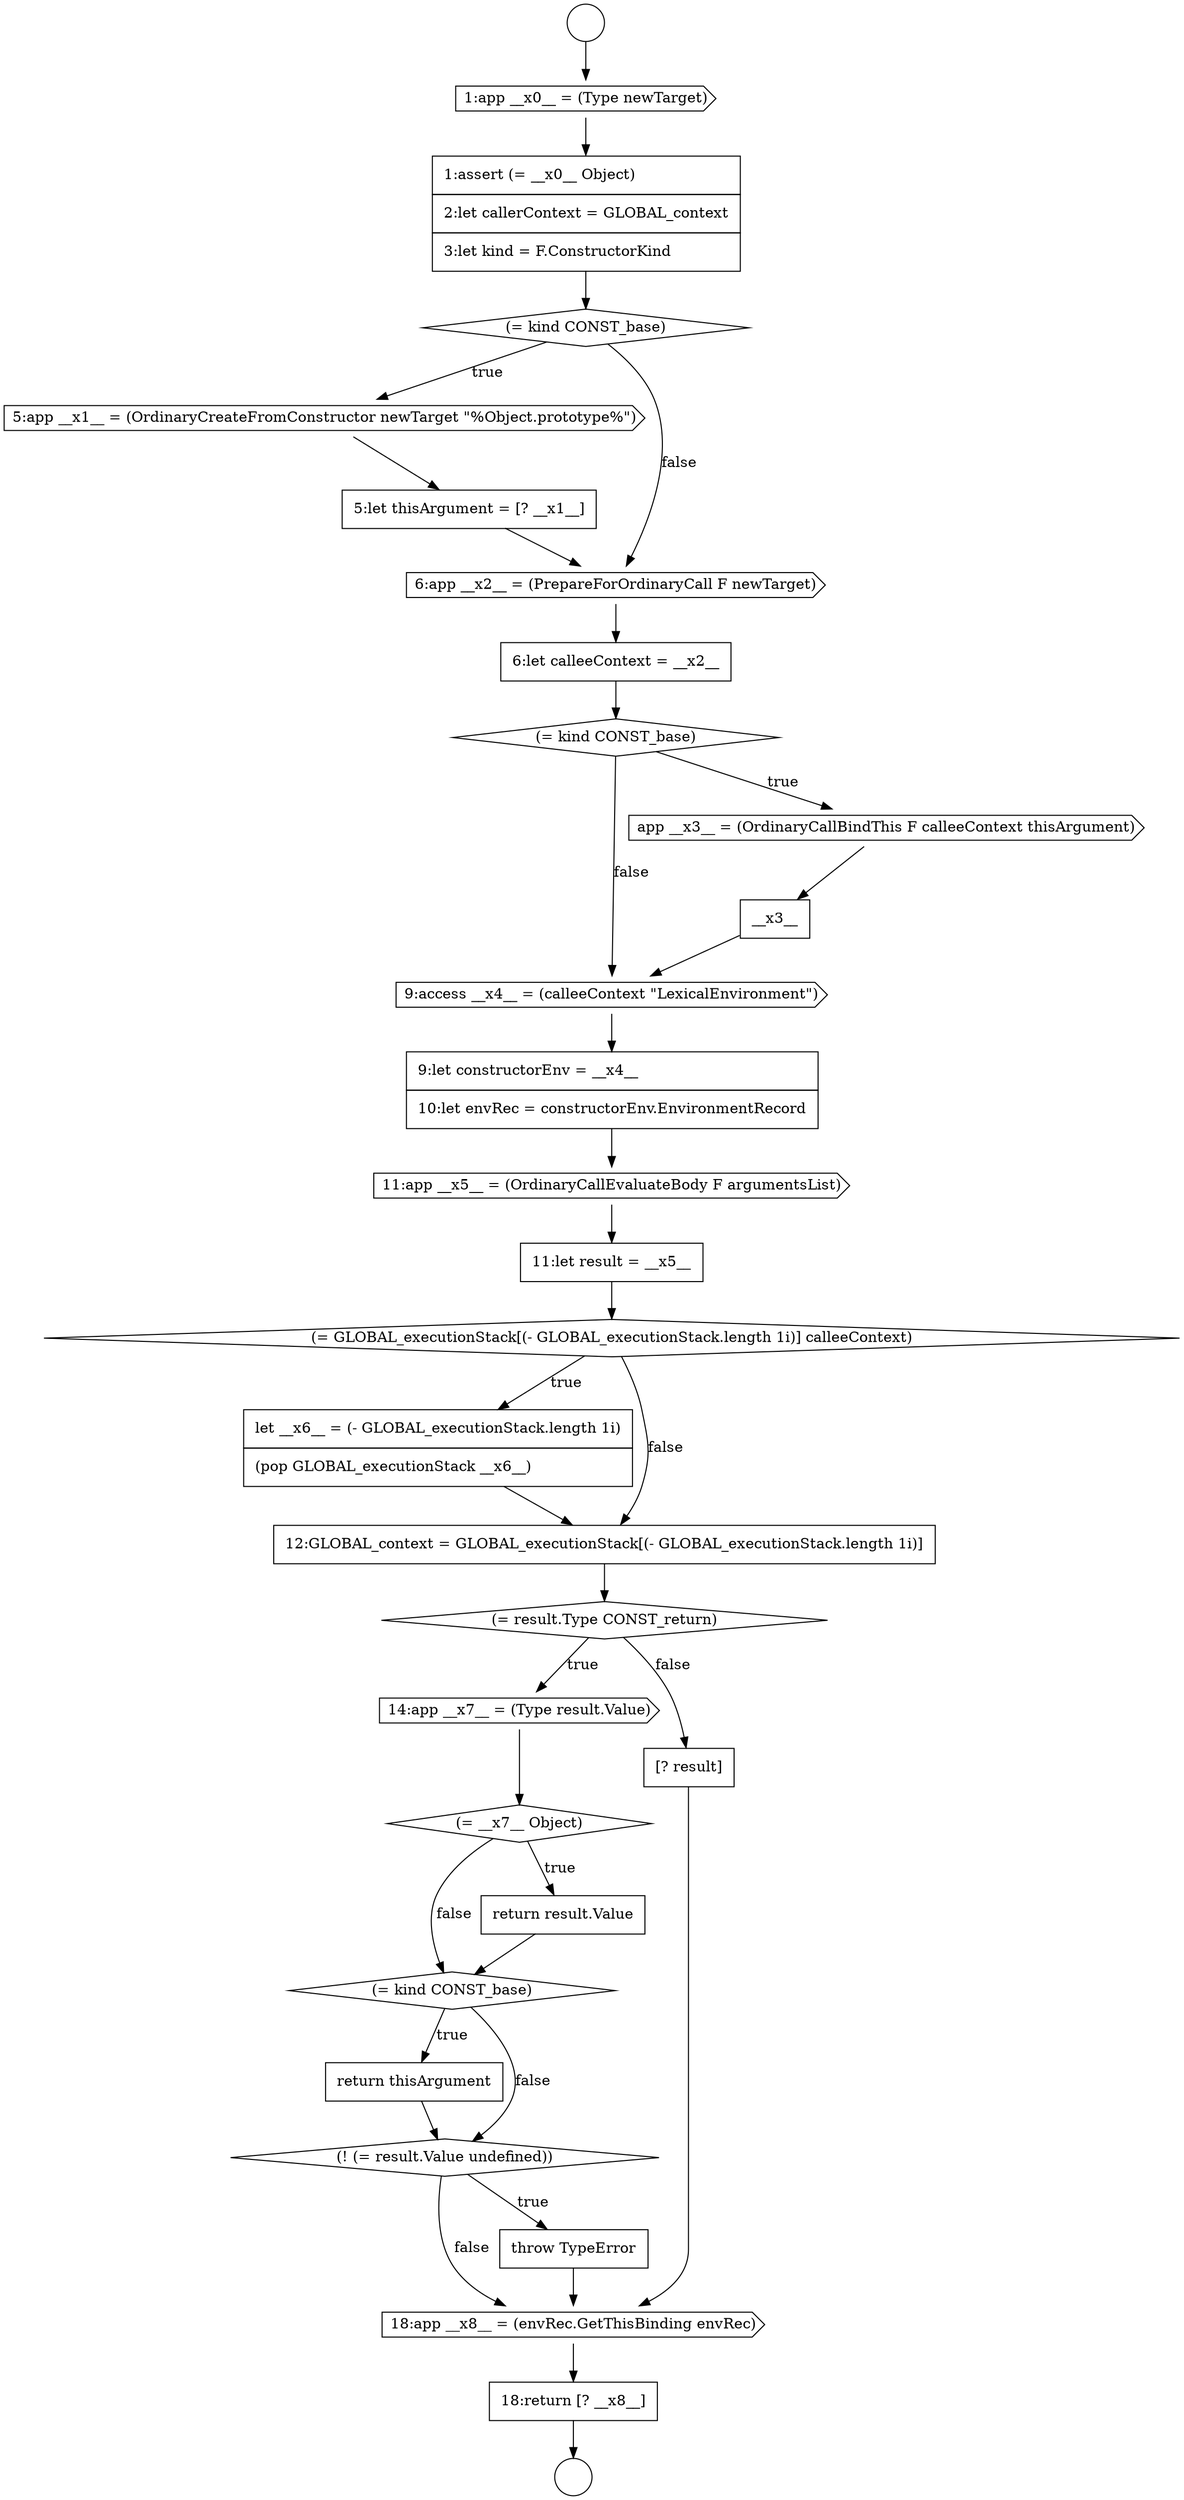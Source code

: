 digraph {
  node2282 [shape=cds, label=<<font color="black">5:app __x1__ = (OrdinaryCreateFromConstructor newTarget &quot;%Object.prototype%&quot;)</font>> color="black" fillcolor="white" style=filled]
  node2301 [shape=none, margin=0, label=<<font color="black">
    <table border="0" cellborder="1" cellspacing="0" cellpadding="10">
      <tr><td align="left">return thisArgument</td></tr>
    </table>
  </font>> color="black" fillcolor="white" style=filled]
  node2291 [shape=cds, label=<<font color="black">11:app __x5__ = (OrdinaryCallEvaluateBody F argumentsList)</font>> color="black" fillcolor="white" style=filled]
  node2296 [shape=diamond, label=<<font color="black">(= result.Type CONST_return)</font>> color="black" fillcolor="white" style=filled]
  node2277 [shape=circle label=" " color="black" fillcolor="white" style=filled]
  node2300 [shape=diamond, label=<<font color="black">(= kind CONST_base)</font>> color="black" fillcolor="white" style=filled]
  node2292 [shape=none, margin=0, label=<<font color="black">
    <table border="0" cellborder="1" cellspacing="0" cellpadding="10">
      <tr><td align="left">11:let result = __x5__</td></tr>
    </table>
  </font>> color="black" fillcolor="white" style=filled]
  node2293 [shape=diamond, label=<<font color="black">(= GLOBAL_executionStack[(- GLOBAL_executionStack.length 1i)] calleeContext)</font>> color="black" fillcolor="white" style=filled]
  node2298 [shape=diamond, label=<<font color="black">(= __x7__ Object)</font>> color="black" fillcolor="white" style=filled]
  node2279 [shape=cds, label=<<font color="black">1:app __x0__ = (Type newTarget)</font>> color="black" fillcolor="white" style=filled]
  node2305 [shape=cds, label=<<font color="black">18:app __x8__ = (envRec.GetThisBinding envRec)</font>> color="black" fillcolor="white" style=filled]
  node2294 [shape=none, margin=0, label=<<font color="black">
    <table border="0" cellborder="1" cellspacing="0" cellpadding="10">
      <tr><td align="left">let __x6__ = (- GLOBAL_executionStack.length 1i)</td></tr>
      <tr><td align="left">(pop GLOBAL_executionStack __x6__)</td></tr>
    </table>
  </font>> color="black" fillcolor="white" style=filled]
  node2297 [shape=cds, label=<<font color="black">14:app __x7__ = (Type result.Value)</font>> color="black" fillcolor="white" style=filled]
  node2280 [shape=none, margin=0, label=<<font color="black">
    <table border="0" cellborder="1" cellspacing="0" cellpadding="10">
      <tr><td align="left">1:assert (= __x0__ Object)</td></tr>
      <tr><td align="left">2:let callerContext = GLOBAL_context</td></tr>
      <tr><td align="left">3:let kind = F.ConstructorKind</td></tr>
    </table>
  </font>> color="black" fillcolor="white" style=filled]
  node2295 [shape=none, margin=0, label=<<font color="black">
    <table border="0" cellborder="1" cellspacing="0" cellpadding="10">
      <tr><td align="left">12:GLOBAL_context = GLOBAL_executionStack[(- GLOBAL_executionStack.length 1i)]</td></tr>
    </table>
  </font>> color="black" fillcolor="white" style=filled]
  node2306 [shape=none, margin=0, label=<<font color="black">
    <table border="0" cellborder="1" cellspacing="0" cellpadding="10">
      <tr><td align="left">18:return [? __x8__]</td></tr>
    </table>
  </font>> color="black" fillcolor="white" style=filled]
  node2281 [shape=diamond, label=<<font color="black">(= kind CONST_base)</font>> color="black" fillcolor="white" style=filled]
  node2286 [shape=diamond, label=<<font color="black">(= kind CONST_base)</font>> color="black" fillcolor="white" style=filled]
  node2285 [shape=none, margin=0, label=<<font color="black">
    <table border="0" cellborder="1" cellspacing="0" cellpadding="10">
      <tr><td align="left">6:let calleeContext = __x2__</td></tr>
    </table>
  </font>> color="black" fillcolor="white" style=filled]
  node2304 [shape=none, margin=0, label=<<font color="black">
    <table border="0" cellborder="1" cellspacing="0" cellpadding="10">
      <tr><td align="left">[? result]</td></tr>
    </table>
  </font>> color="black" fillcolor="white" style=filled]
  node2284 [shape=cds, label=<<font color="black">6:app __x2__ = (PrepareForOrdinaryCall F newTarget)</font>> color="black" fillcolor="white" style=filled]
  node2299 [shape=none, margin=0, label=<<font color="black">
    <table border="0" cellborder="1" cellspacing="0" cellpadding="10">
      <tr><td align="left">return result.Value</td></tr>
    </table>
  </font>> color="black" fillcolor="white" style=filled]
  node2289 [shape=cds, label=<<font color="black">9:access __x4__ = (calleeContext &quot;LexicalEnvironment&quot;)</font>> color="black" fillcolor="white" style=filled]
  node2278 [shape=circle label=" " color="black" fillcolor="white" style=filled]
  node2288 [shape=none, margin=0, label=<<font color="black">
    <table border="0" cellborder="1" cellspacing="0" cellpadding="10">
      <tr><td align="left">__x3__</td></tr>
    </table>
  </font>> color="black" fillcolor="white" style=filled]
  node2303 [shape=none, margin=0, label=<<font color="black">
    <table border="0" cellborder="1" cellspacing="0" cellpadding="10">
      <tr><td align="left">throw TypeError</td></tr>
    </table>
  </font>> color="black" fillcolor="white" style=filled]
  node2283 [shape=none, margin=0, label=<<font color="black">
    <table border="0" cellborder="1" cellspacing="0" cellpadding="10">
      <tr><td align="left">5:let thisArgument = [? __x1__]</td></tr>
    </table>
  </font>> color="black" fillcolor="white" style=filled]
  node2290 [shape=none, margin=0, label=<<font color="black">
    <table border="0" cellborder="1" cellspacing="0" cellpadding="10">
      <tr><td align="left">9:let constructorEnv = __x4__</td></tr>
      <tr><td align="left">10:let envRec = constructorEnv.EnvironmentRecord</td></tr>
    </table>
  </font>> color="black" fillcolor="white" style=filled]
  node2287 [shape=cds, label=<<font color="black">app __x3__ = (OrdinaryCallBindThis F calleeContext thisArgument)</font>> color="black" fillcolor="white" style=filled]
  node2302 [shape=diamond, label=<<font color="black">(! (= result.Value undefined))</font>> color="black" fillcolor="white" style=filled]
  node2306 -> node2278 [ color="black"]
  node2287 -> node2288 [ color="black"]
  node2288 -> node2289 [ color="black"]
  node2283 -> node2284 [ color="black"]
  node2305 -> node2306 [ color="black"]
  node2299 -> node2300 [ color="black"]
  node2303 -> node2305 [ color="black"]
  node2296 -> node2297 [label=<<font color="black">true</font>> color="black"]
  node2296 -> node2304 [label=<<font color="black">false</font>> color="black"]
  node2297 -> node2298 [ color="black"]
  node2304 -> node2305 [ color="black"]
  node2294 -> node2295 [ color="black"]
  node2290 -> node2291 [ color="black"]
  node2280 -> node2281 [ color="black"]
  node2293 -> node2294 [label=<<font color="black">true</font>> color="black"]
  node2293 -> node2295 [label=<<font color="black">false</font>> color="black"]
  node2282 -> node2283 [ color="black"]
  node2286 -> node2287 [label=<<font color="black">true</font>> color="black"]
  node2286 -> node2289 [label=<<font color="black">false</font>> color="black"]
  node2301 -> node2302 [ color="black"]
  node2284 -> node2285 [ color="black"]
  node2277 -> node2279 [ color="black"]
  node2298 -> node2299 [label=<<font color="black">true</font>> color="black"]
  node2298 -> node2300 [label=<<font color="black">false</font>> color="black"]
  node2300 -> node2301 [label=<<font color="black">true</font>> color="black"]
  node2300 -> node2302 [label=<<font color="black">false</font>> color="black"]
  node2285 -> node2286 [ color="black"]
  node2292 -> node2293 [ color="black"]
  node2281 -> node2282 [label=<<font color="black">true</font>> color="black"]
  node2281 -> node2284 [label=<<font color="black">false</font>> color="black"]
  node2295 -> node2296 [ color="black"]
  node2302 -> node2303 [label=<<font color="black">true</font>> color="black"]
  node2302 -> node2305 [label=<<font color="black">false</font>> color="black"]
  node2279 -> node2280 [ color="black"]
  node2289 -> node2290 [ color="black"]
  node2291 -> node2292 [ color="black"]
}
